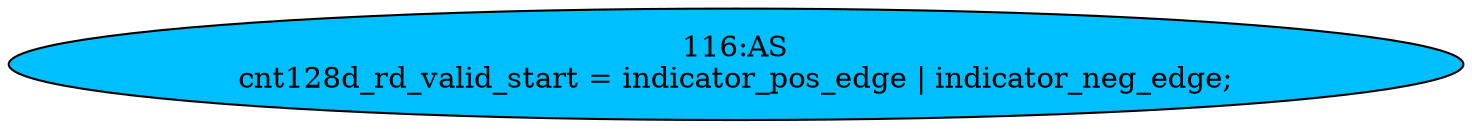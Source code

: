 strict digraph "" {
	node [label="\N"];
	"116:AS"	 [ast="<pyverilog.vparser.ast.Assign object at 0x7f6f38ecee10>",
		def_var="['cnt128d_rd_valid_start']",
		fillcolor=deepskyblue,
		label="116:AS
cnt128d_rd_valid_start = indicator_pos_edge | indicator_neg_edge;",
		statements="[]",
		style=filled,
		typ=Assign,
		use_var="['indicator_pos_edge', 'indicator_neg_edge']"];
}
